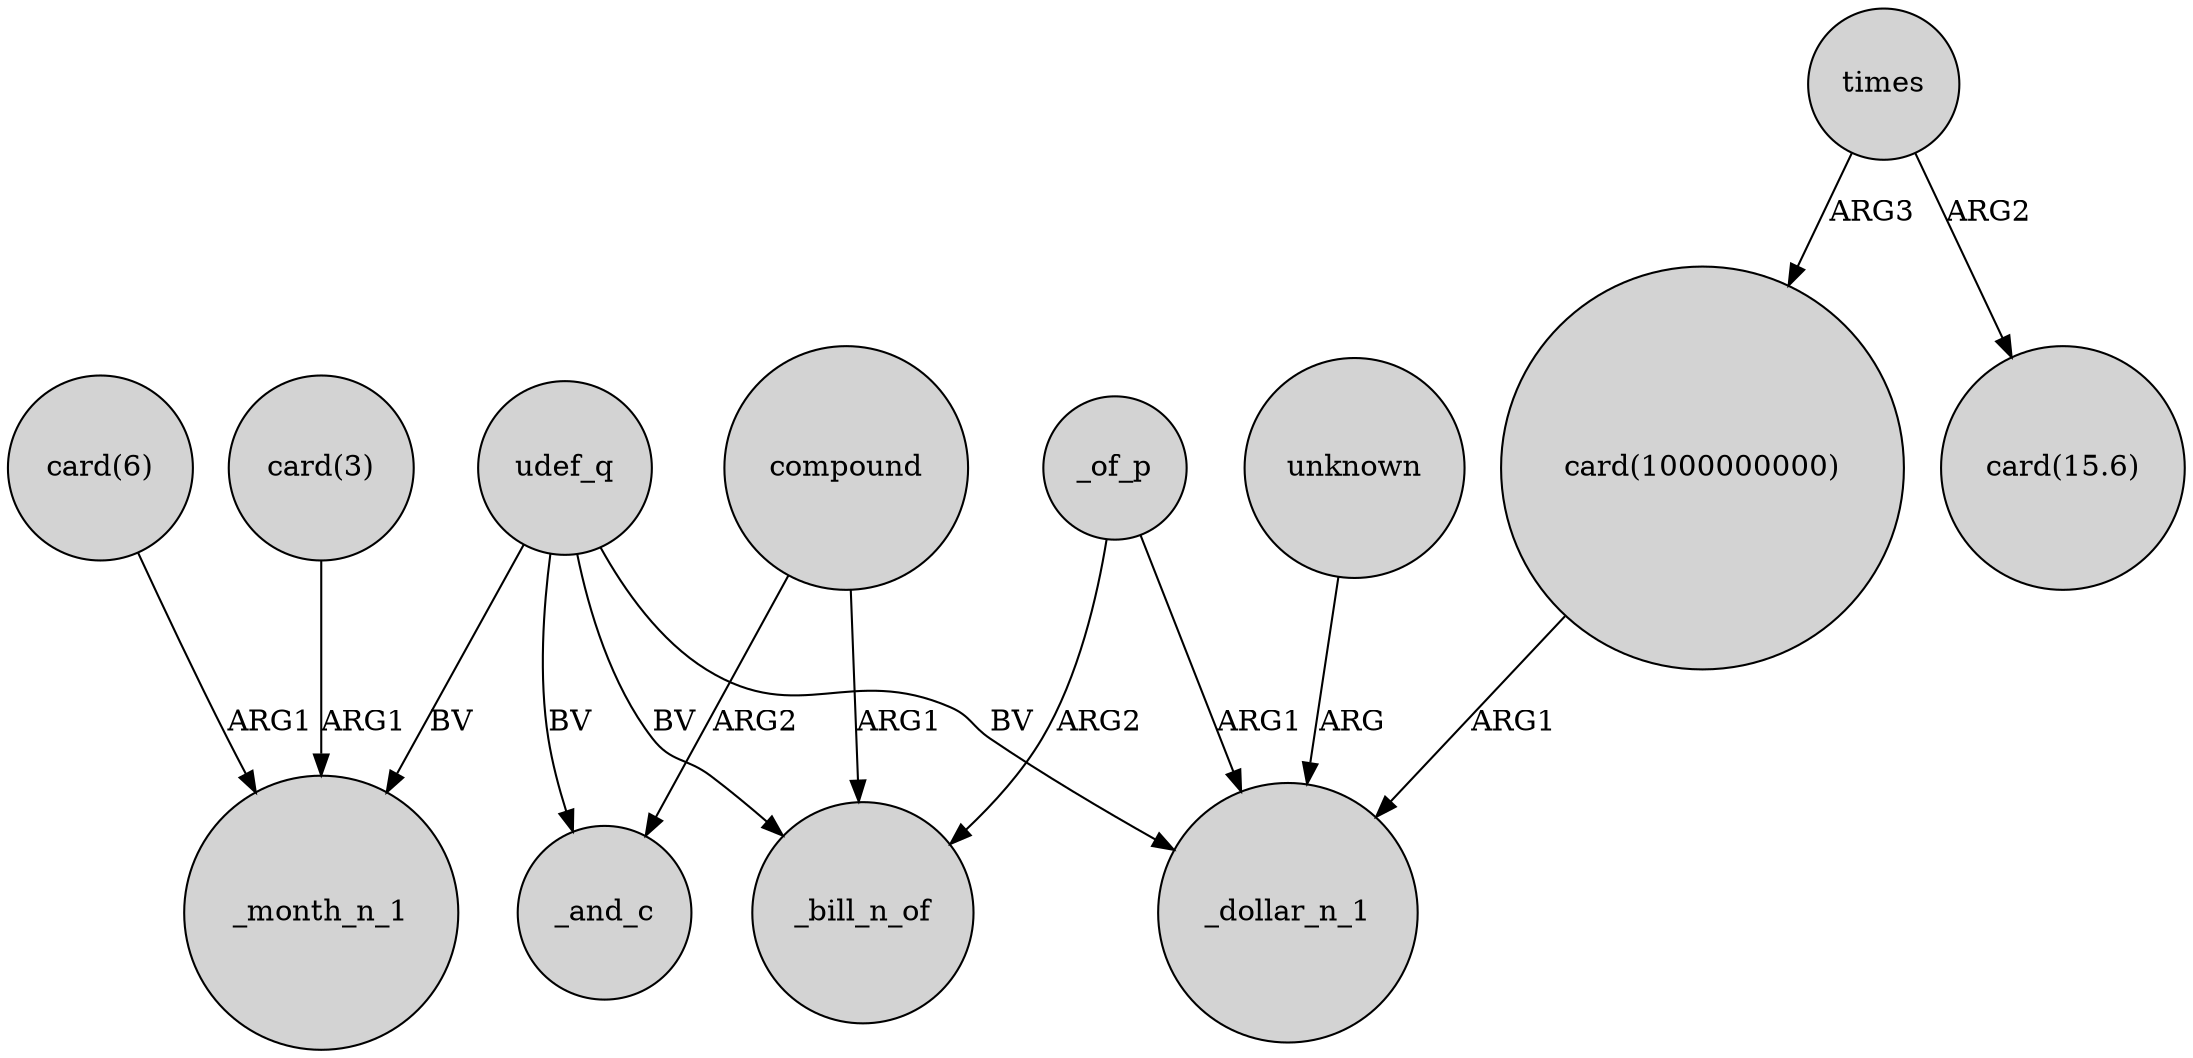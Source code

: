 digraph {
	node [shape=circle style=filled]
	"card(3)" -> _month_n_1 [label=ARG1]
	compound -> _and_c [label=ARG2]
	unknown -> _dollar_n_1 [label=ARG]
	udef_q -> _bill_n_of [label=BV]
	_of_p -> _bill_n_of [label=ARG2]
	compound -> _bill_n_of [label=ARG1]
	"card(6)" -> _month_n_1 [label=ARG1]
	"card(1000000000)" -> _dollar_n_1 [label=ARG1]
	udef_q -> _month_n_1 [label=BV]
	udef_q -> _and_c [label=BV]
	times -> "card(1000000000)" [label=ARG3]
	_of_p -> _dollar_n_1 [label=ARG1]
	udef_q -> _dollar_n_1 [label=BV]
	times -> "card(15.6)" [label=ARG2]
}
